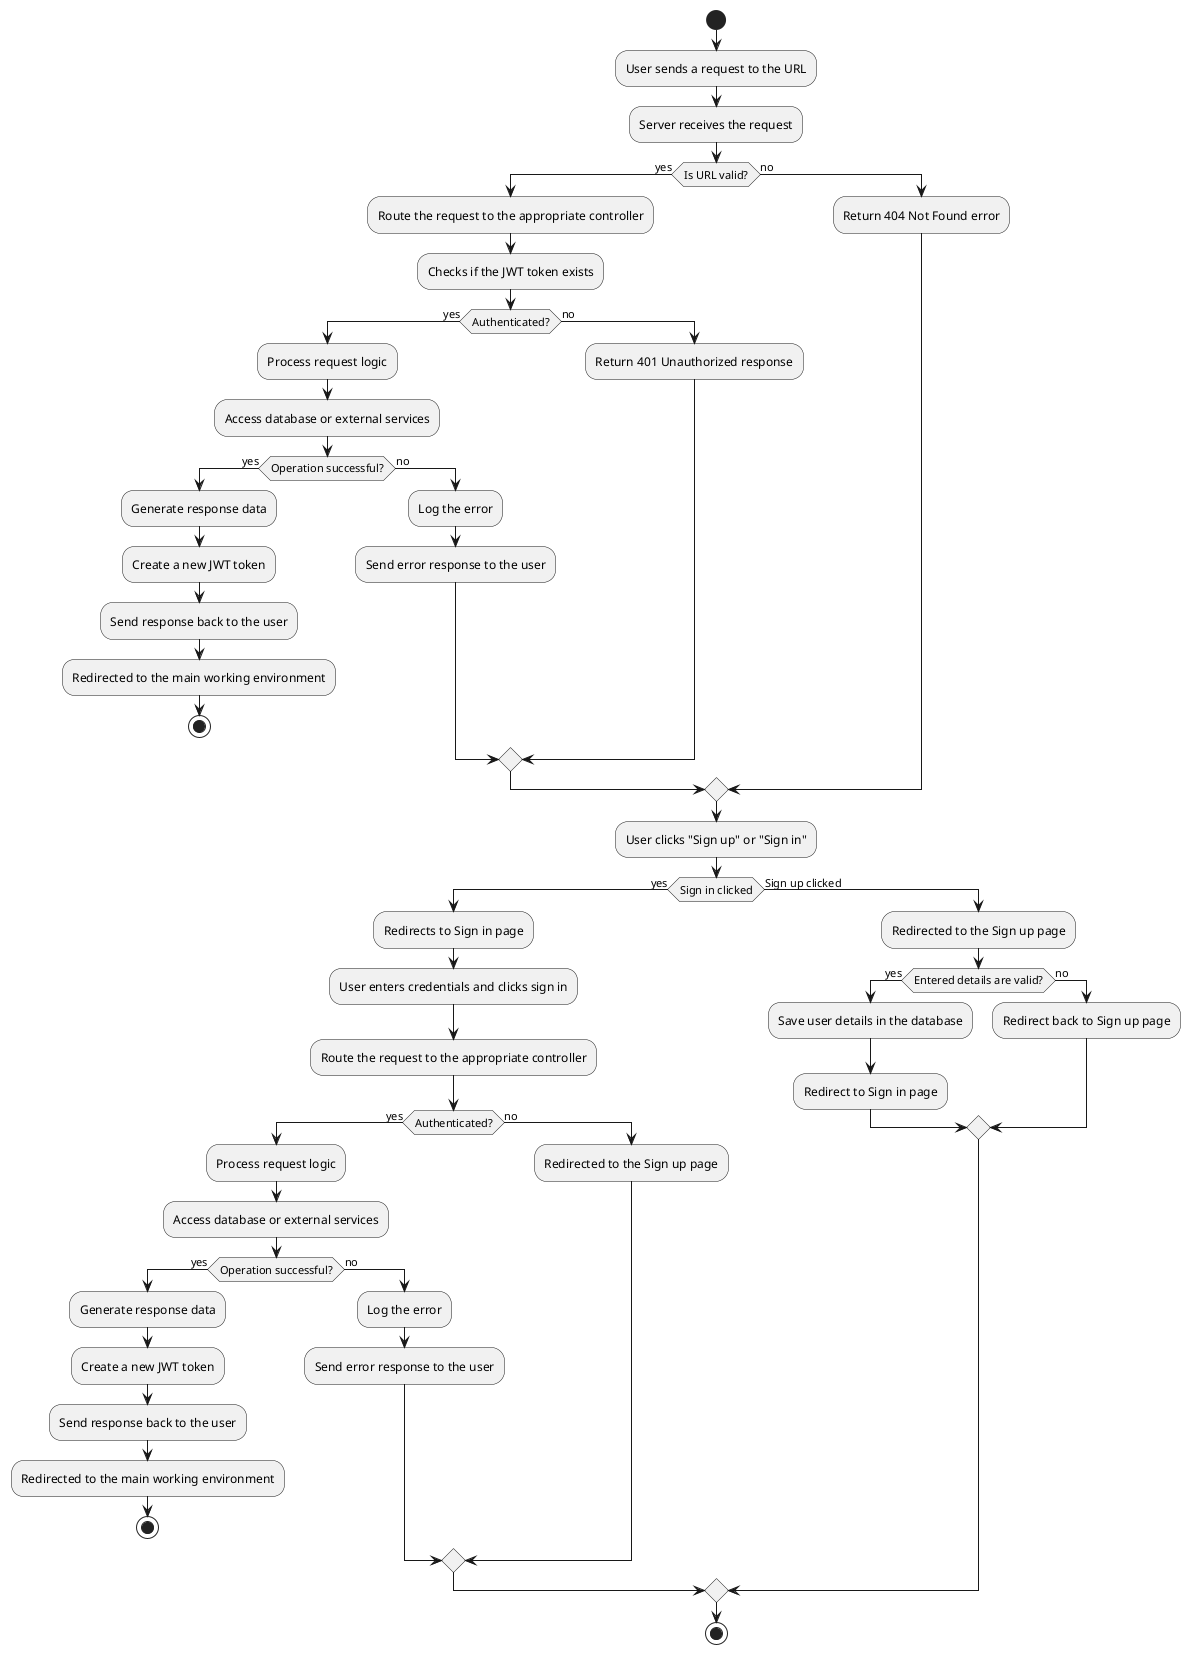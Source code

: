 @startuml
start

:User sends a request to the URL;
:Server receives the request;

if (Is URL valid?) then (yes)
  :Route the request to the appropriate controller;
  :Checks if the JWT token exists;
  if (Authenticated?) then (yes)
    :Process request logic;
    :Access database or external services;
    if (Operation successful?) then (yes)
      :Generate response data;
      :Create a new JWT token;
      :Send response back to the user;
      :Redirected to the main working environment;
      stop
    else (no)
      :Log the error;
      :Send error response to the user;
    endif
  else (no)
    :Return 401 Unauthorized response;
  endif
else (no)
  :Return 404 Not Found error;
endif

:User clicks "Sign up" or "Sign in";
if (Sign in clicked) then (yes)
  :Redirects to Sign in page;
  :User enters credentials and clicks sign in;
  :Route the request to the appropriate controller;
  if (Authenticated?) then (yes)
    :Process request logic;
    :Access database or external services;
    if (Operation successful?) then (yes)
      :Generate response data;
      :Create a new JWT token;
      :Send response back to the user;
      :Redirected to the main working environment;
      stop
    else (no)
      :Log the error;
      :Send error response to the user;
    endif
  else (no)
    :Redirected to the Sign up page;
  endif
else (Sign up clicked)
  :Redirected to the Sign up page;
  if (Entered details are valid?) then (yes)
    :Save user details in the database;
    :Redirect to Sign in page;
  else (no)
    :Redirect back to Sign up page;
  endif
endif

stop
@enduml
